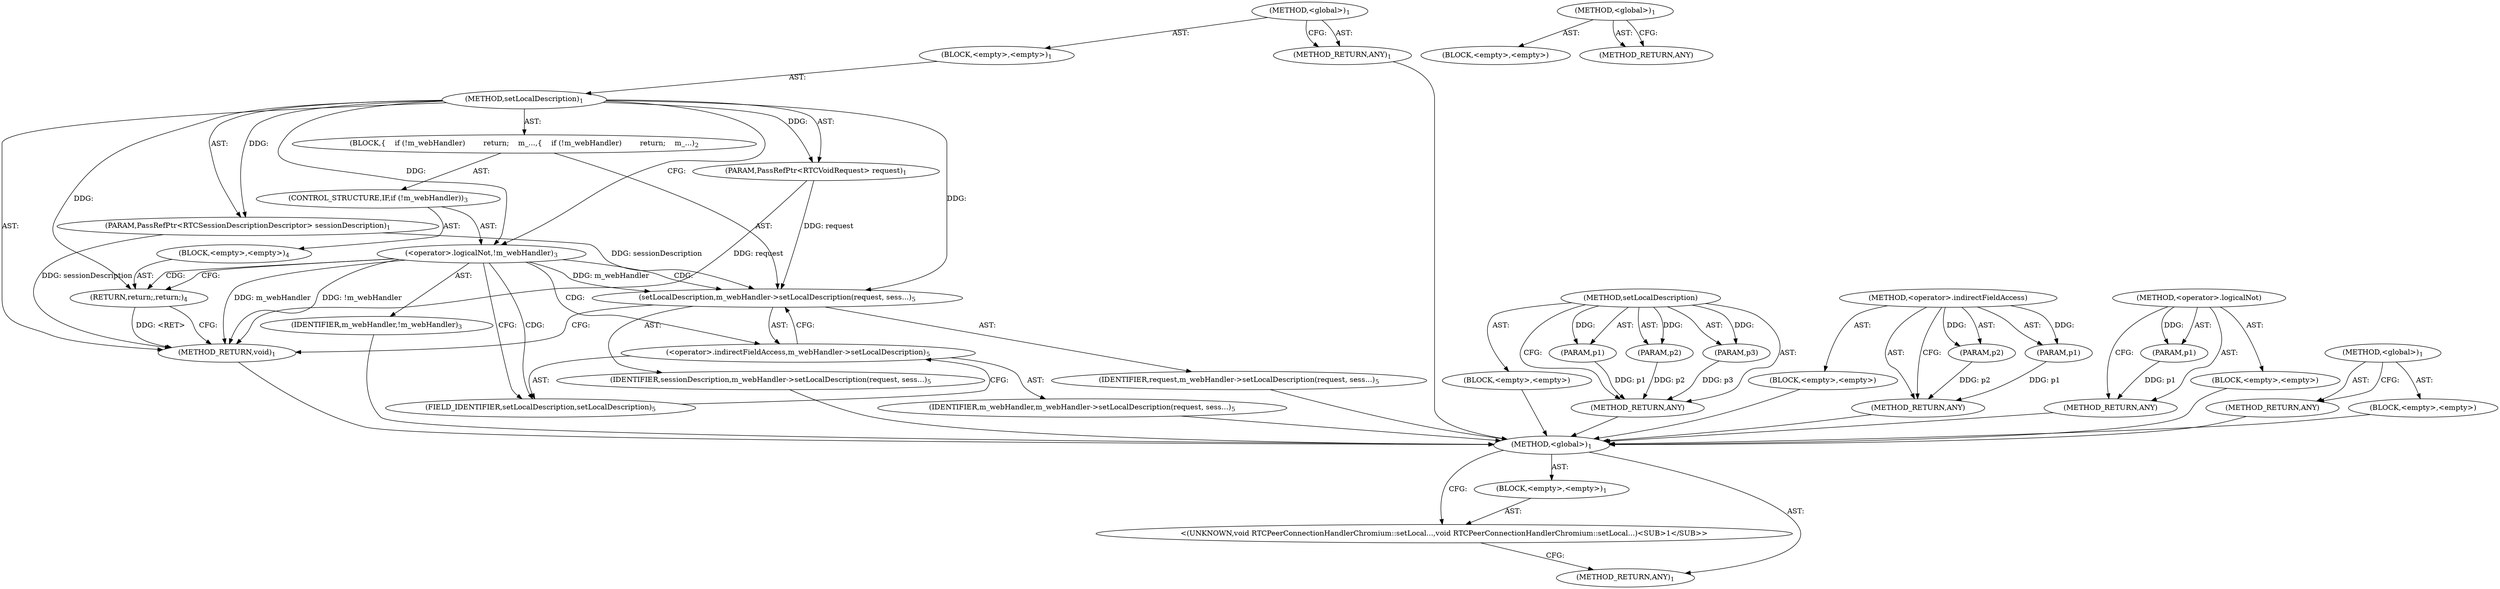 digraph "&lt;global&gt;" {
vulnerable_6 [label=<(METHOD,&lt;global&gt;)<SUB>1</SUB>>];
vulnerable_7 [label=<(BLOCK,&lt;empty&gt;,&lt;empty&gt;)<SUB>1</SUB>>];
vulnerable_8 [label=<(METHOD,setLocalDescription)<SUB>1</SUB>>];
vulnerable_9 [label=<(PARAM,PassRefPtr&lt;RTCVoidRequest&gt; request)<SUB>1</SUB>>];
vulnerable_10 [label=<(PARAM,PassRefPtr&lt;RTCSessionDescriptionDescriptor&gt; sessionDescription)<SUB>1</SUB>>];
vulnerable_11 [label=<(BLOCK,{
    if (!m_webHandler)
        return;
    m_...,{
    if (!m_webHandler)
        return;
    m_...)<SUB>2</SUB>>];
vulnerable_12 [label=<(CONTROL_STRUCTURE,IF,if (!m_webHandler))<SUB>3</SUB>>];
vulnerable_13 [label=<(&lt;operator&gt;.logicalNot,!m_webHandler)<SUB>3</SUB>>];
vulnerable_14 [label=<(IDENTIFIER,m_webHandler,!m_webHandler)<SUB>3</SUB>>];
vulnerable_15 [label=<(BLOCK,&lt;empty&gt;,&lt;empty&gt;)<SUB>4</SUB>>];
vulnerable_16 [label=<(RETURN,return;,return;)<SUB>4</SUB>>];
vulnerable_17 [label=<(setLocalDescription,m_webHandler-&gt;setLocalDescription(request, sess...)<SUB>5</SUB>>];
vulnerable_18 [label=<(&lt;operator&gt;.indirectFieldAccess,m_webHandler-&gt;setLocalDescription)<SUB>5</SUB>>];
vulnerable_19 [label=<(IDENTIFIER,m_webHandler,m_webHandler-&gt;setLocalDescription(request, sess...)<SUB>5</SUB>>];
vulnerable_20 [label=<(FIELD_IDENTIFIER,setLocalDescription,setLocalDescription)<SUB>5</SUB>>];
vulnerable_21 [label=<(IDENTIFIER,request,m_webHandler-&gt;setLocalDescription(request, sess...)<SUB>5</SUB>>];
vulnerable_22 [label=<(IDENTIFIER,sessionDescription,m_webHandler-&gt;setLocalDescription(request, sess...)<SUB>5</SUB>>];
vulnerable_23 [label=<(METHOD_RETURN,void)<SUB>1</SUB>>];
vulnerable_25 [label=<(METHOD_RETURN,ANY)<SUB>1</SUB>>];
vulnerable_46 [label=<(METHOD,setLocalDescription)>];
vulnerable_47 [label=<(PARAM,p1)>];
vulnerable_48 [label=<(PARAM,p2)>];
vulnerable_49 [label=<(PARAM,p3)>];
vulnerable_50 [label=<(BLOCK,&lt;empty&gt;,&lt;empty&gt;)>];
vulnerable_51 [label=<(METHOD_RETURN,ANY)>];
vulnerable_52 [label=<(METHOD,&lt;operator&gt;.indirectFieldAccess)>];
vulnerable_53 [label=<(PARAM,p1)>];
vulnerable_54 [label=<(PARAM,p2)>];
vulnerable_55 [label=<(BLOCK,&lt;empty&gt;,&lt;empty&gt;)>];
vulnerable_56 [label=<(METHOD_RETURN,ANY)>];
vulnerable_42 [label=<(METHOD,&lt;operator&gt;.logicalNot)>];
vulnerable_43 [label=<(PARAM,p1)>];
vulnerable_44 [label=<(BLOCK,&lt;empty&gt;,&lt;empty&gt;)>];
vulnerable_45 [label=<(METHOD_RETURN,ANY)>];
vulnerable_36 [label=<(METHOD,&lt;global&gt;)<SUB>1</SUB>>];
vulnerable_37 [label=<(BLOCK,&lt;empty&gt;,&lt;empty&gt;)>];
vulnerable_38 [label=<(METHOD_RETURN,ANY)>];
fixed_6 [label=<(METHOD,&lt;global&gt;)<SUB>1</SUB>>];
fixed_7 [label=<(BLOCK,&lt;empty&gt;,&lt;empty&gt;)<SUB>1</SUB>>];
fixed_8 [label="<(UNKNOWN,void RTCPeerConnectionHandlerChromium::setLocal...,void RTCPeerConnectionHandlerChromium::setLocal...)<SUB>1</SUB>>"];
fixed_9 [label=<(METHOD_RETURN,ANY)<SUB>1</SUB>>];
fixed_14 [label=<(METHOD,&lt;global&gt;)<SUB>1</SUB>>];
fixed_15 [label=<(BLOCK,&lt;empty&gt;,&lt;empty&gt;)>];
fixed_16 [label=<(METHOD_RETURN,ANY)>];
vulnerable_6 -> vulnerable_7  [key=0, label="AST: "];
vulnerable_6 -> vulnerable_25  [key=0, label="AST: "];
vulnerable_6 -> vulnerable_25  [key=1, label="CFG: "];
vulnerable_7 -> vulnerable_8  [key=0, label="AST: "];
vulnerable_8 -> vulnerable_9  [key=0, label="AST: "];
vulnerable_8 -> vulnerable_9  [key=1, label="DDG: "];
vulnerable_8 -> vulnerable_10  [key=0, label="AST: "];
vulnerable_8 -> vulnerable_10  [key=1, label="DDG: "];
vulnerable_8 -> vulnerable_11  [key=0, label="AST: "];
vulnerable_8 -> vulnerable_23  [key=0, label="AST: "];
vulnerable_8 -> vulnerable_13  [key=0, label="CFG: "];
vulnerable_8 -> vulnerable_13  [key=1, label="DDG: "];
vulnerable_8 -> vulnerable_17  [key=0, label="DDG: "];
vulnerable_8 -> vulnerable_16  [key=0, label="DDG: "];
vulnerable_9 -> vulnerable_23  [key=0, label="DDG: request"];
vulnerable_9 -> vulnerable_17  [key=0, label="DDG: request"];
vulnerable_10 -> vulnerable_23  [key=0, label="DDG: sessionDescription"];
vulnerable_10 -> vulnerable_17  [key=0, label="DDG: sessionDescription"];
vulnerable_11 -> vulnerable_12  [key=0, label="AST: "];
vulnerable_11 -> vulnerable_17  [key=0, label="AST: "];
vulnerable_12 -> vulnerable_13  [key=0, label="AST: "];
vulnerable_12 -> vulnerable_15  [key=0, label="AST: "];
vulnerable_13 -> vulnerable_14  [key=0, label="AST: "];
vulnerable_13 -> vulnerable_16  [key=0, label="CFG: "];
vulnerable_13 -> vulnerable_16  [key=1, label="CDG: "];
vulnerable_13 -> vulnerable_20  [key=0, label="CFG: "];
vulnerable_13 -> vulnerable_20  [key=1, label="CDG: "];
vulnerable_13 -> vulnerable_23  [key=0, label="DDG: m_webHandler"];
vulnerable_13 -> vulnerable_23  [key=1, label="DDG: !m_webHandler"];
vulnerable_13 -> vulnerable_17  [key=0, label="DDG: m_webHandler"];
vulnerable_13 -> vulnerable_17  [key=1, label="CDG: "];
vulnerable_13 -> vulnerable_18  [key=0, label="CDG: "];
vulnerable_14 -> fixed_6  [key=0];
vulnerable_15 -> vulnerable_16  [key=0, label="AST: "];
vulnerable_16 -> vulnerable_23  [key=0, label="CFG: "];
vulnerable_16 -> vulnerable_23  [key=1, label="DDG: &lt;RET&gt;"];
vulnerable_17 -> vulnerable_18  [key=0, label="AST: "];
vulnerable_17 -> vulnerable_21  [key=0, label="AST: "];
vulnerable_17 -> vulnerable_22  [key=0, label="AST: "];
vulnerable_17 -> vulnerable_23  [key=0, label="CFG: "];
vulnerable_18 -> vulnerable_19  [key=0, label="AST: "];
vulnerable_18 -> vulnerable_20  [key=0, label="AST: "];
vulnerable_18 -> vulnerable_17  [key=0, label="CFG: "];
vulnerable_19 -> fixed_6  [key=0];
vulnerable_20 -> vulnerable_18  [key=0, label="CFG: "];
vulnerable_21 -> fixed_6  [key=0];
vulnerable_22 -> fixed_6  [key=0];
vulnerable_23 -> fixed_6  [key=0];
vulnerable_25 -> fixed_6  [key=0];
vulnerable_46 -> vulnerable_47  [key=0, label="AST: "];
vulnerable_46 -> vulnerable_47  [key=1, label="DDG: "];
vulnerable_46 -> vulnerable_50  [key=0, label="AST: "];
vulnerable_46 -> vulnerable_48  [key=0, label="AST: "];
vulnerable_46 -> vulnerable_48  [key=1, label="DDG: "];
vulnerable_46 -> vulnerable_51  [key=0, label="AST: "];
vulnerable_46 -> vulnerable_51  [key=1, label="CFG: "];
vulnerable_46 -> vulnerable_49  [key=0, label="AST: "];
vulnerable_46 -> vulnerable_49  [key=1, label="DDG: "];
vulnerable_47 -> vulnerable_51  [key=0, label="DDG: p1"];
vulnerable_48 -> vulnerable_51  [key=0, label="DDG: p2"];
vulnerable_49 -> vulnerable_51  [key=0, label="DDG: p3"];
vulnerable_50 -> fixed_6  [key=0];
vulnerable_51 -> fixed_6  [key=0];
vulnerable_52 -> vulnerable_53  [key=0, label="AST: "];
vulnerable_52 -> vulnerable_53  [key=1, label="DDG: "];
vulnerable_52 -> vulnerable_55  [key=0, label="AST: "];
vulnerable_52 -> vulnerable_54  [key=0, label="AST: "];
vulnerable_52 -> vulnerable_54  [key=1, label="DDG: "];
vulnerable_52 -> vulnerable_56  [key=0, label="AST: "];
vulnerable_52 -> vulnerable_56  [key=1, label="CFG: "];
vulnerable_53 -> vulnerable_56  [key=0, label="DDG: p1"];
vulnerable_54 -> vulnerable_56  [key=0, label="DDG: p2"];
vulnerable_55 -> fixed_6  [key=0];
vulnerable_56 -> fixed_6  [key=0];
vulnerable_42 -> vulnerable_43  [key=0, label="AST: "];
vulnerable_42 -> vulnerable_43  [key=1, label="DDG: "];
vulnerable_42 -> vulnerable_44  [key=0, label="AST: "];
vulnerable_42 -> vulnerable_45  [key=0, label="AST: "];
vulnerable_42 -> vulnerable_45  [key=1, label="CFG: "];
vulnerable_43 -> vulnerable_45  [key=0, label="DDG: p1"];
vulnerable_44 -> fixed_6  [key=0];
vulnerable_45 -> fixed_6  [key=0];
vulnerable_36 -> vulnerable_37  [key=0, label="AST: "];
vulnerable_36 -> vulnerable_38  [key=0, label="AST: "];
vulnerable_36 -> vulnerable_38  [key=1, label="CFG: "];
vulnerable_37 -> fixed_6  [key=0];
vulnerable_38 -> fixed_6  [key=0];
fixed_6 -> fixed_7  [key=0, label="AST: "];
fixed_6 -> fixed_9  [key=0, label="AST: "];
fixed_6 -> fixed_8  [key=0, label="CFG: "];
fixed_7 -> fixed_8  [key=0, label="AST: "];
fixed_8 -> fixed_9  [key=0, label="CFG: "];
fixed_14 -> fixed_15  [key=0, label="AST: "];
fixed_14 -> fixed_16  [key=0, label="AST: "];
fixed_14 -> fixed_16  [key=1, label="CFG: "];
}
